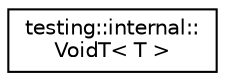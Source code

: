 digraph "Graphical Class Hierarchy"
{
  edge [fontname="Helvetica",fontsize="10",labelfontname="Helvetica",labelfontsize="10"];
  node [fontname="Helvetica",fontsize="10",shape=record];
  rankdir="LR";
  Node0 [label="testing::internal::\lVoidT\< T \>",height=0.2,width=0.4,color="black", fillcolor="white", style="filled",URL="$structtesting_1_1internal_1_1VoidT.html"];
}
